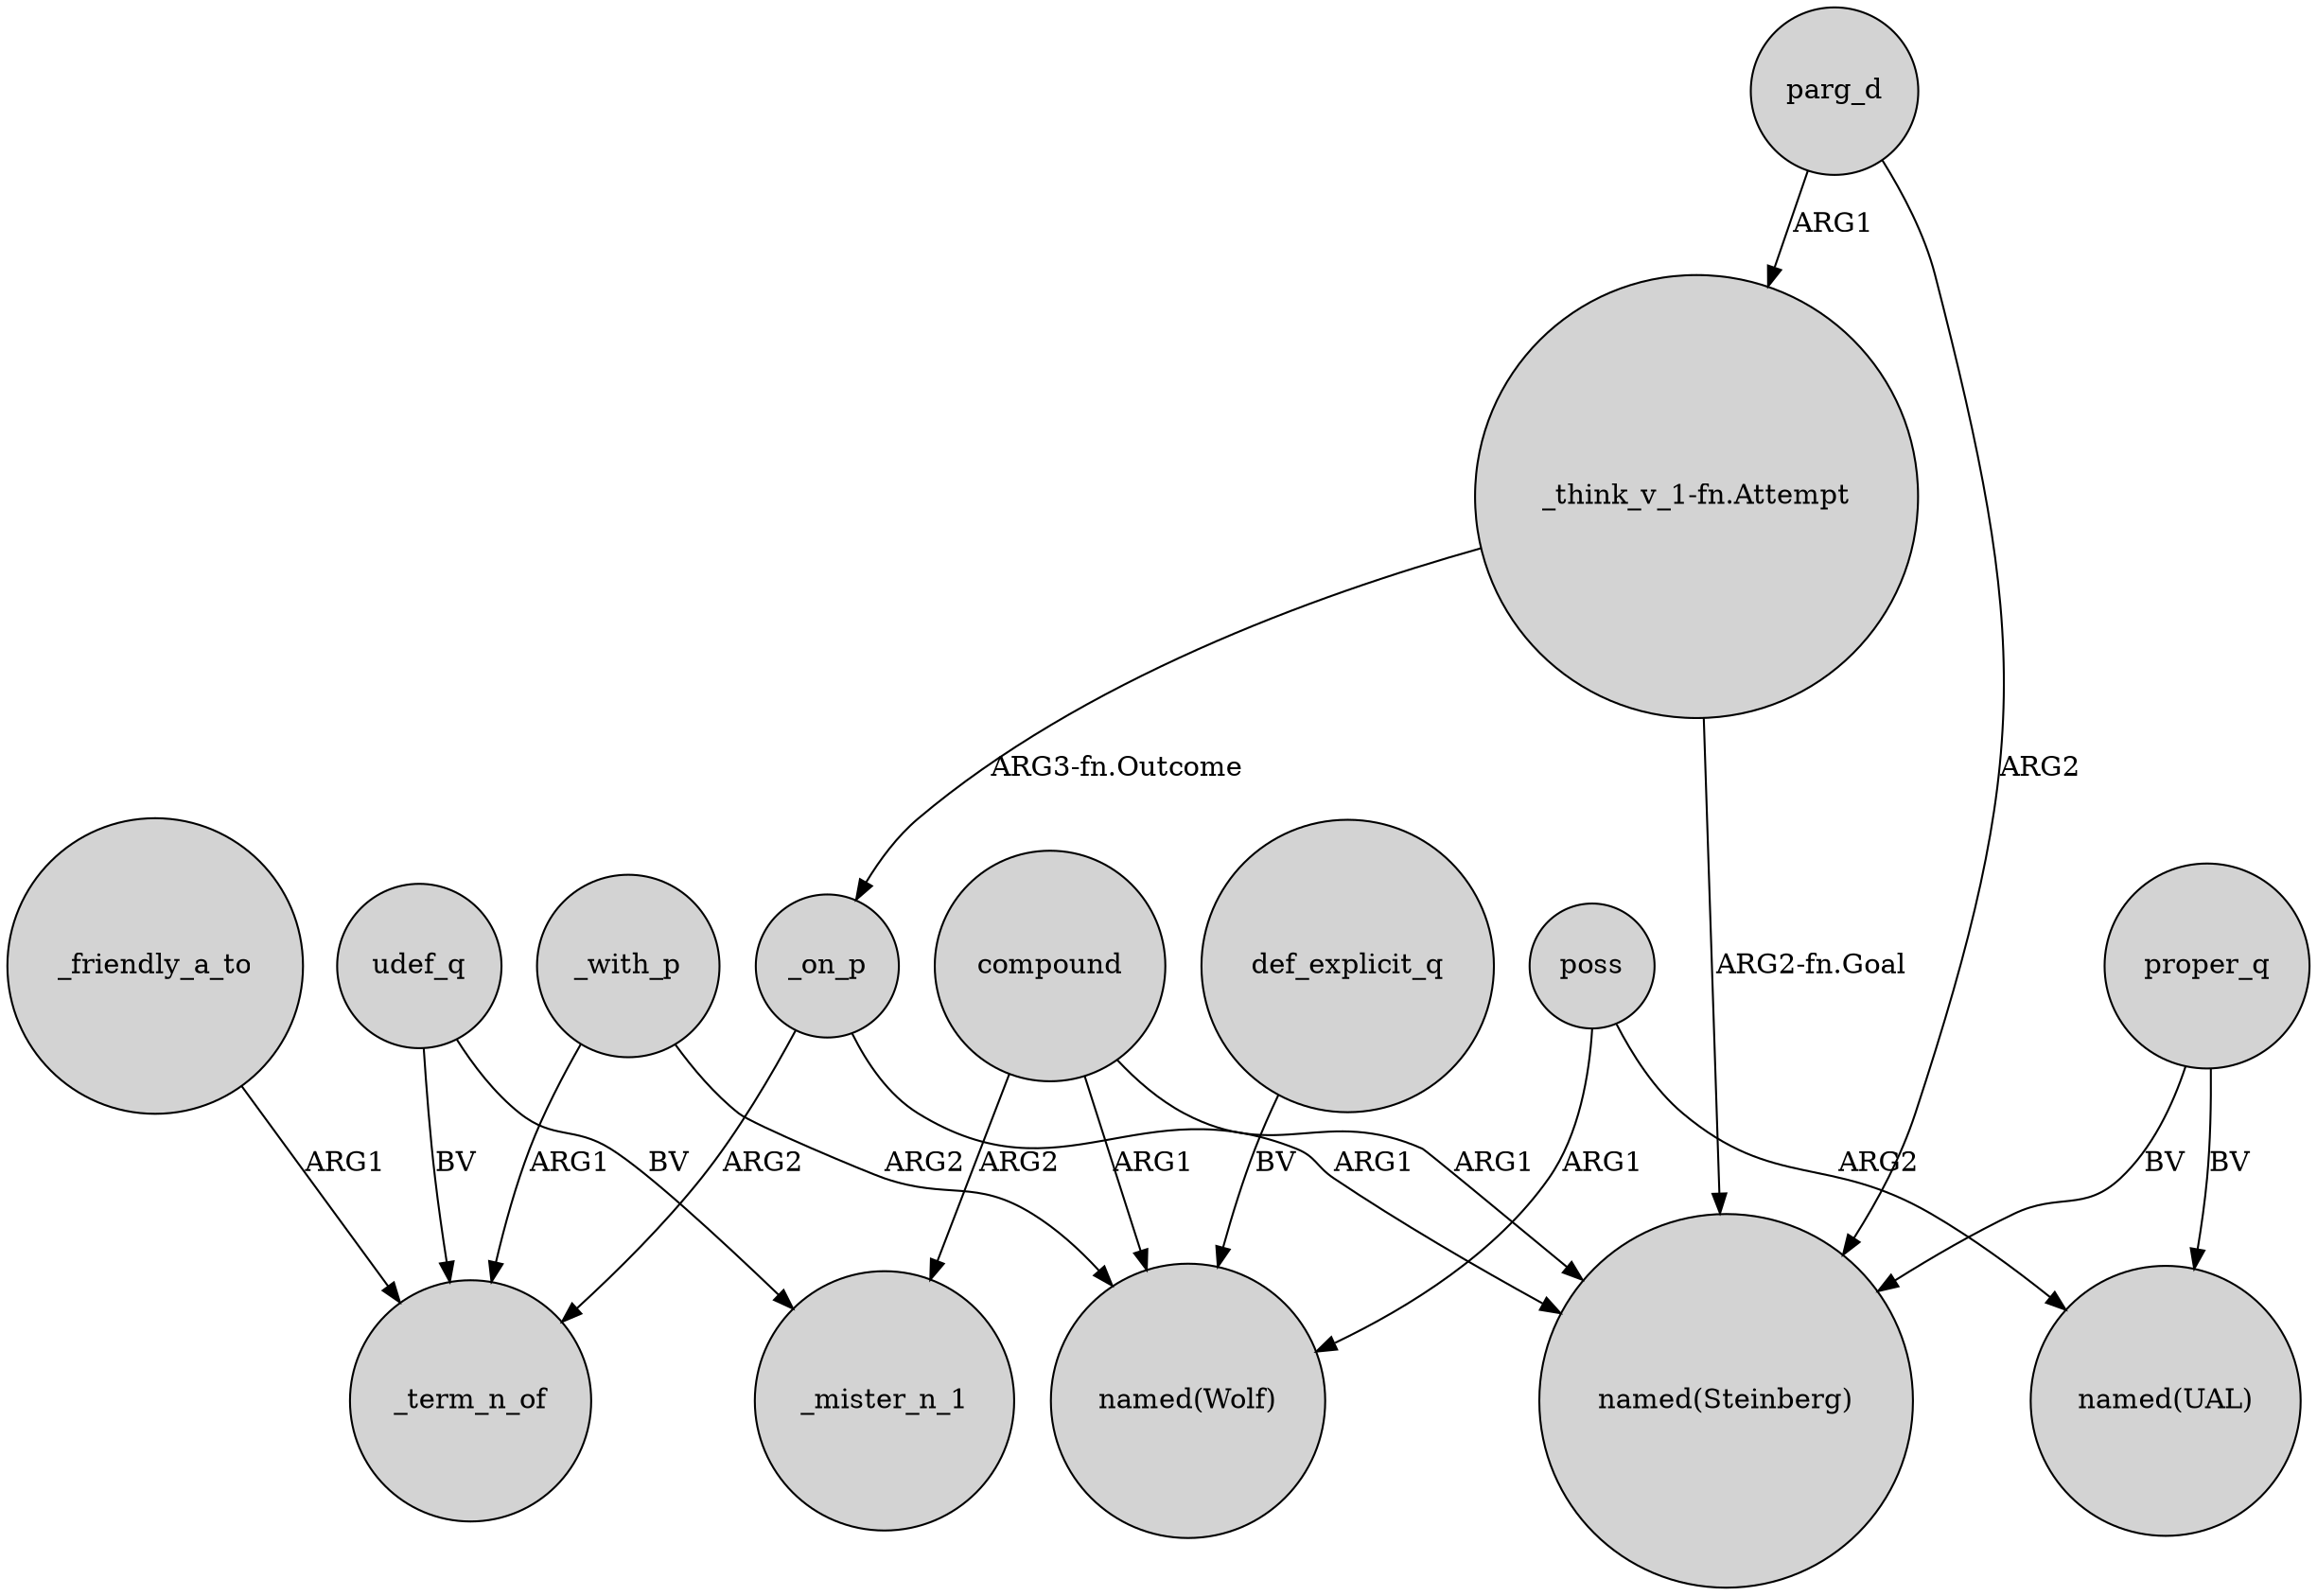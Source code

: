 digraph {
	node [shape=circle style=filled]
	udef_q -> _term_n_of [label=BV]
	compound -> _mister_n_1 [label=ARG2]
	_with_p -> "named(Wolf)" [label=ARG2]
	parg_d -> "_think_v_1-fn.Attempt" [label=ARG1]
	compound -> "named(Wolf)" [label=ARG1]
	_friendly_a_to -> _term_n_of [label=ARG1]
	udef_q -> _mister_n_1 [label=BV]
	poss -> "named(UAL)" [label=ARG2]
	proper_q -> "named(UAL)" [label=BV]
	def_explicit_q -> "named(Wolf)" [label=BV]
	_with_p -> _term_n_of [label=ARG1]
	poss -> "named(Wolf)" [label=ARG1]
	_on_p -> _term_n_of [label=ARG2]
	"_think_v_1-fn.Attempt" -> "named(Steinberg)" [label="ARG2-fn.Goal"]
	"_think_v_1-fn.Attempt" -> _on_p [label="ARG3-fn.Outcome"]
	proper_q -> "named(Steinberg)" [label=BV]
	compound -> "named(Steinberg)" [label=ARG1]
	_on_p -> "named(Steinberg)" [label=ARG1]
	parg_d -> "named(Steinberg)" [label=ARG2]
}

